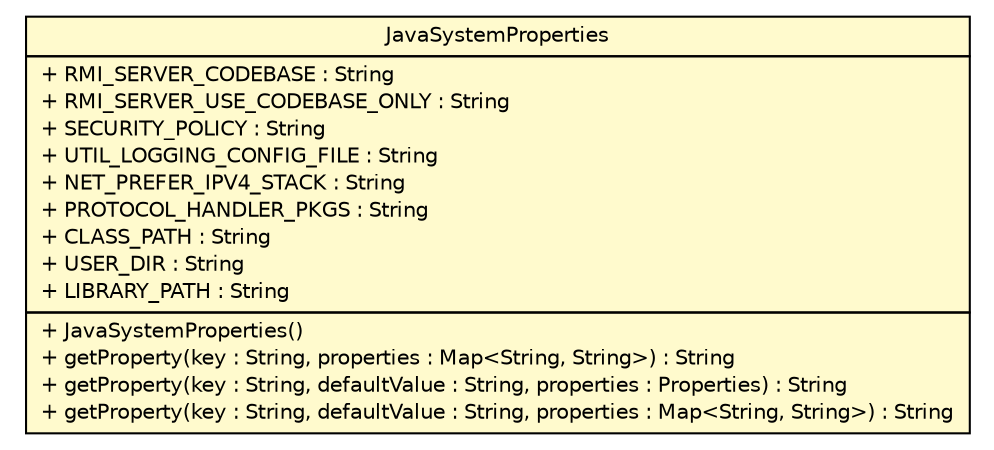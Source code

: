 #!/usr/local/bin/dot
#
# Class diagram 
# Generated by UMLGraph version R5_6 (http://www.umlgraph.org/)
#

digraph G {
	edge [fontname="Helvetica",fontsize=10,labelfontname="Helvetica",labelfontsize=10];
	node [fontname="Helvetica",fontsize=10,shape=plaintext];
	nodesep=0.25;
	ranksep=0.5;
	// sorcer.util.JavaSystemProperties
	c183220 [label=<<table title="sorcer.util.JavaSystemProperties" border="0" cellborder="1" cellspacing="0" cellpadding="2" port="p" bgcolor="lemonChiffon" href="./JavaSystemProperties.html">
		<tr><td><table border="0" cellspacing="0" cellpadding="1">
<tr><td align="center" balign="center"> JavaSystemProperties </td></tr>
		</table></td></tr>
		<tr><td><table border="0" cellspacing="0" cellpadding="1">
<tr><td align="left" balign="left"> + RMI_SERVER_CODEBASE : String </td></tr>
<tr><td align="left" balign="left"> + RMI_SERVER_USE_CODEBASE_ONLY : String </td></tr>
<tr><td align="left" balign="left"> + SECURITY_POLICY : String </td></tr>
<tr><td align="left" balign="left"> + UTIL_LOGGING_CONFIG_FILE : String </td></tr>
<tr><td align="left" balign="left"> + NET_PREFER_IPV4_STACK : String </td></tr>
<tr><td align="left" balign="left"> + PROTOCOL_HANDLER_PKGS : String </td></tr>
<tr><td align="left" balign="left"> + CLASS_PATH : String </td></tr>
<tr><td align="left" balign="left"> + USER_DIR : String </td></tr>
<tr><td align="left" balign="left"> + LIBRARY_PATH : String </td></tr>
		</table></td></tr>
		<tr><td><table border="0" cellspacing="0" cellpadding="1">
<tr><td align="left" balign="left"> + JavaSystemProperties() </td></tr>
<tr><td align="left" balign="left"> + getProperty(key : String, properties : Map&lt;String, String&gt;) : String </td></tr>
<tr><td align="left" balign="left"> + getProperty(key : String, defaultValue : String, properties : Properties) : String </td></tr>
<tr><td align="left" balign="left"> + getProperty(key : String, defaultValue : String, properties : Map&lt;String, String&gt;) : String </td></tr>
		</table></td></tr>
		</table>>, URL="./JavaSystemProperties.html", fontname="Helvetica", fontcolor="black", fontsize=10.0];
}


